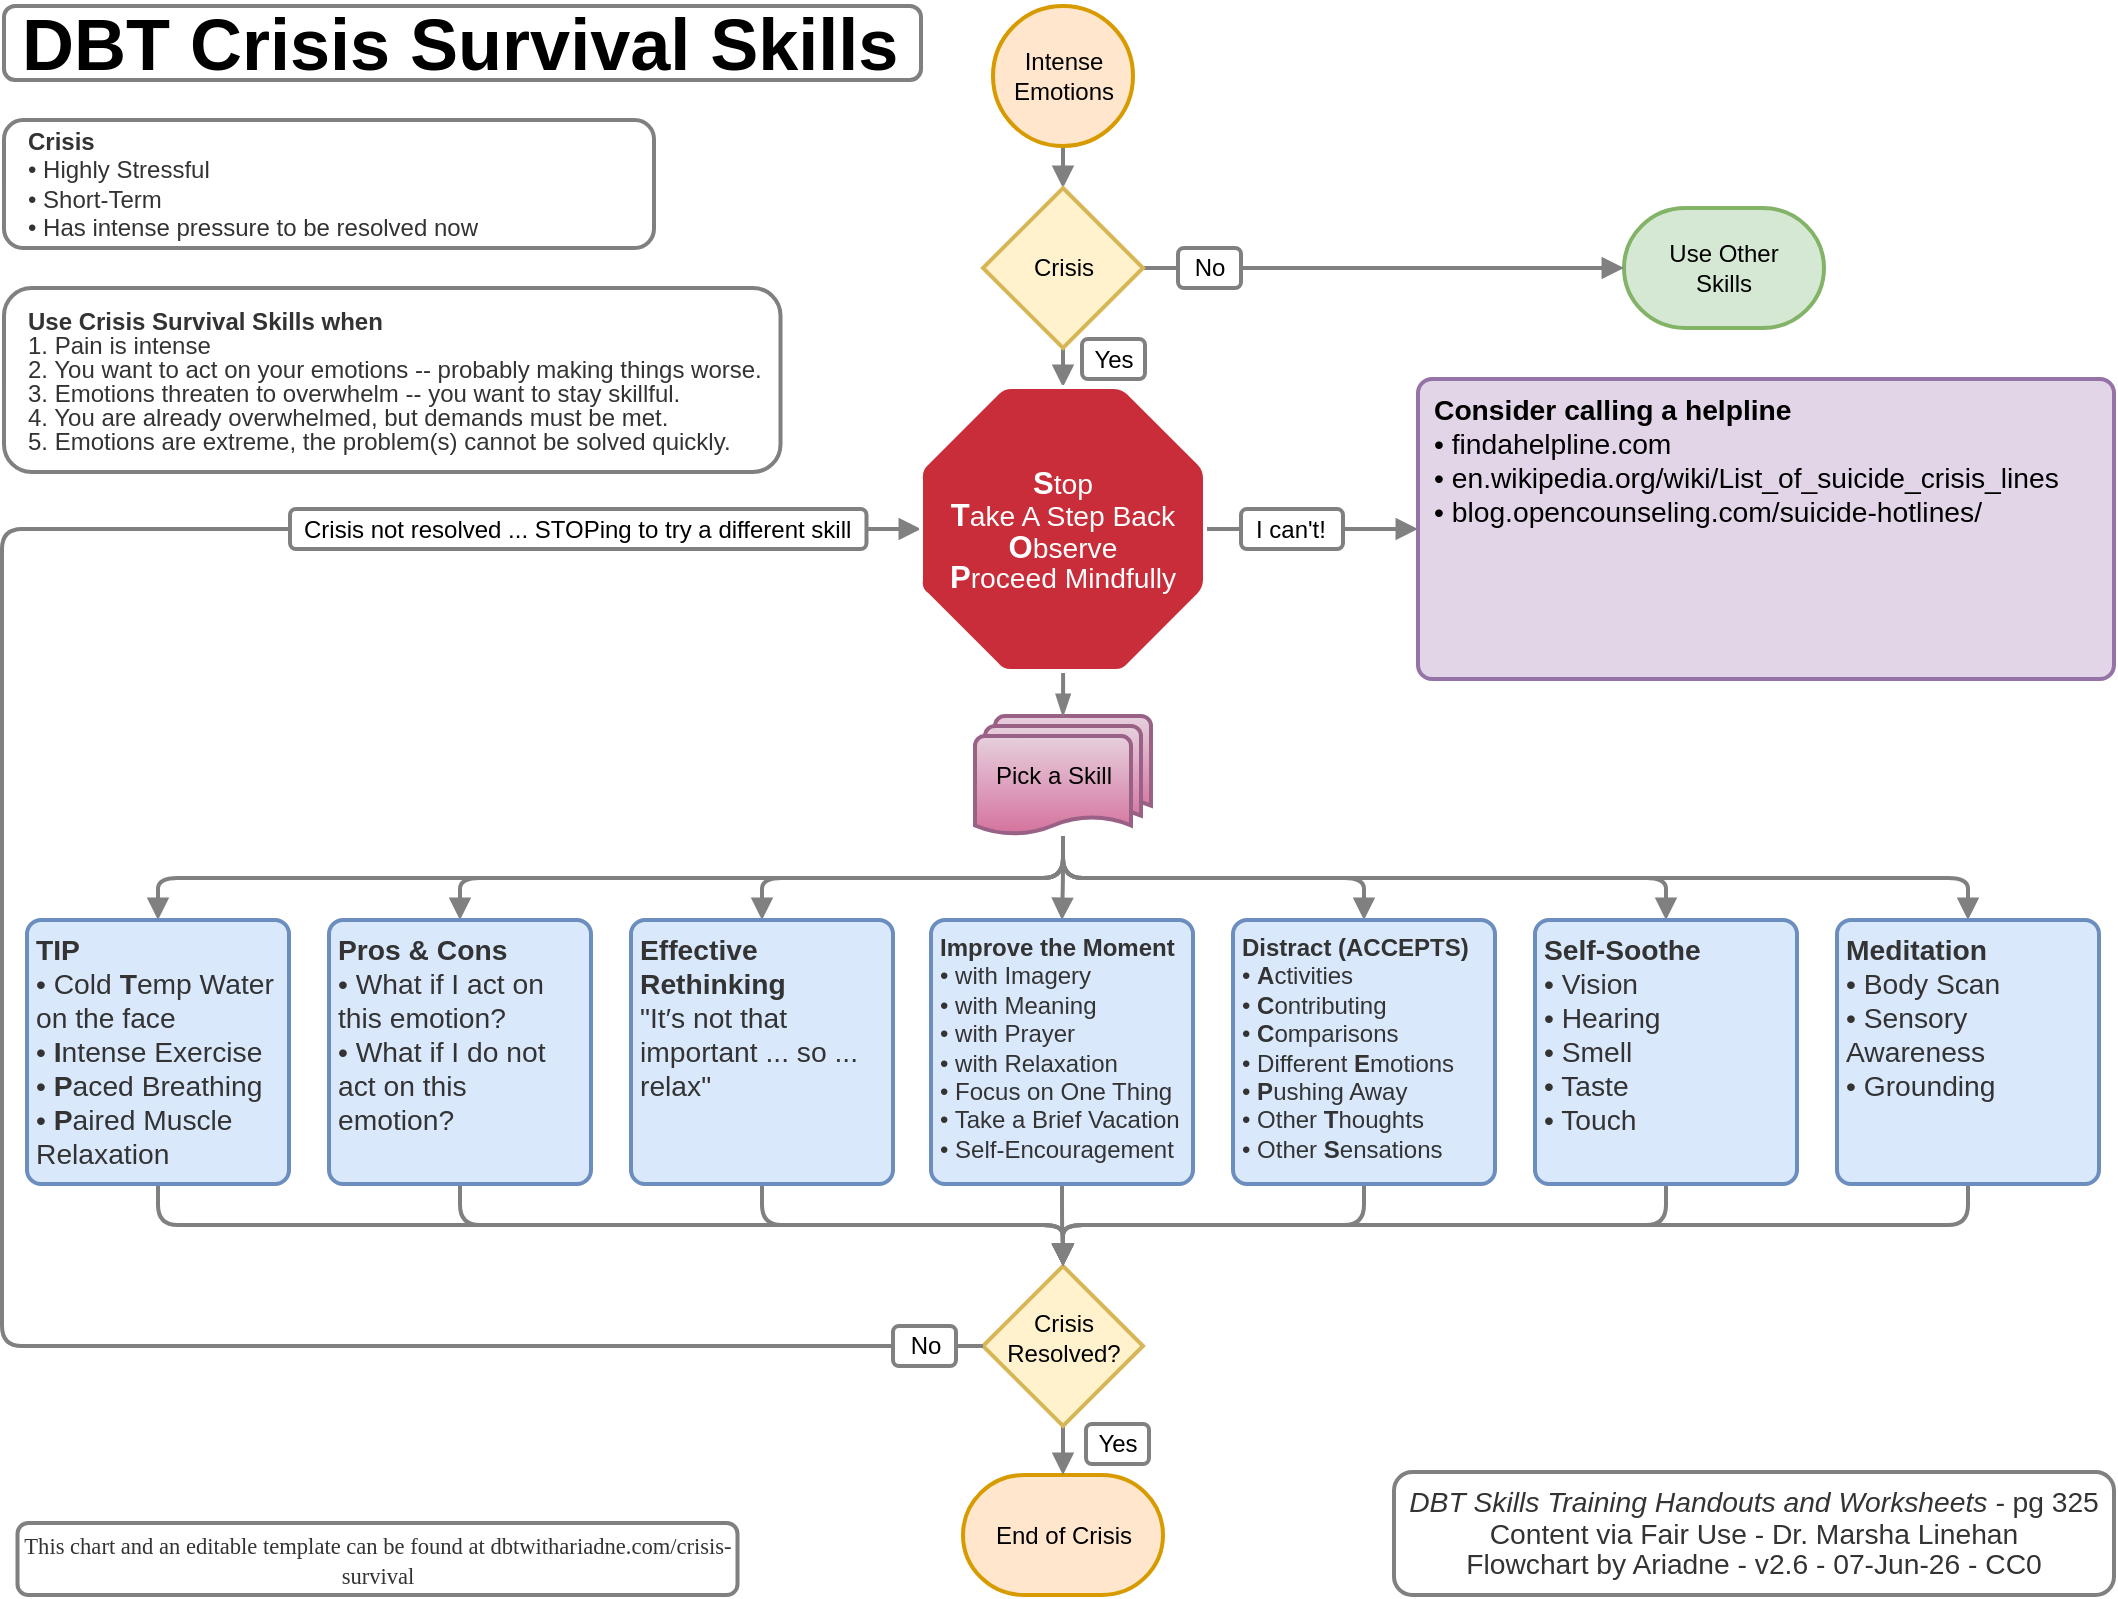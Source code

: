 <mxfile version="26.0.9">
  <diagram name="Page 1" id="Page_1">
    <mxGraphModel dx="953" dy="555" grid="1" gridSize="12" guides="1" tooltips="1" connect="1" arrows="1" fold="1" page="1" pageScale="1" pageWidth="1100" pageHeight="850" math="0" shadow="0">
      <root>
        <mxCell id="0" />
        <mxCell id="1" parent="0" />
        <UserObject label="" tags="Background" id="72">
          <mxCell style="vsdxID=5;edgeStyle=none;startArrow=none;endArrow=block;startSize=5;endSize=5;strokeColor=#5E5E5E;spacingTop=-3;spacingBottom=-3;spacingLeft=-3;spacingRight=-3;verticalAlign=middle;html=1;labelBackgroundColor=none;rounded=1;" parent="1" edge="1">
            <mxGeometry relative="1" as="geometry">
              <mxPoint as="offset" />
              <Array as="points" />
              <mxPoint x="555" y="64" as="sourcePoint" />
              <mxPoint x="555" y="88" as="targetPoint" />
            </mxGeometry>
          </mxCell>
        </UserObject>
        <UserObject label="" tags="Background" id="69">
          <mxCell style="vsdxID=69;fillColor=none;gradientColor=none;fillOpacity=0;strokeColor=none;strokeWidth=0;spacingTop=-3;spacingBottom=-3;spacingLeft=-3;spacingRight=-3;points=[[0,0.5,0],[1,0.5,0],[0.5,1,0],[0.5,0,0]];labelBackgroundColor=none;rounded=0;html=1;whiteSpace=wrap;" parent="1" vertex="1">
            <mxGeometry x="36" y="768" width="346" height="29" as="geometry" />
          </mxCell>
        </UserObject>
        <mxCell id="70" style="vsdxID=70;fillColor=#ffffff;gradientColor=none;fillOpacity=0;shape=stencil(pZFNDsIgEIVPM1syQIxhXesFPAERFCJCQ6l/p5d2XKCJG93NvPe9MHmA7EanBwsCx5LTyV69KQ7kBoTw0dnsS51A9iC7Q8r2mNMUDe2DrqTARbGGMnymBeq83/mHJQ2Z5OsVGZQ8p8v84u3lk3Vvty2BwccG5IgM+R+0Ukx9D+DP7NsVdViaoc58CFRs6382WSX6Bdk/AQ==);strokeColor=none;strokeWidth=0;spacingTop=-3;spacingBottom=-3;spacingLeft=-3;spacingRight=-3;points=[[0,0.5,0],[1,0.5,0],[0.5,1,0],[0.5,0,0]];labelBackgroundColor=none;rounded=1;html=1;whiteSpace=wrap;" parent="69" vertex="1">
          <mxGeometry width="346" height="29" as="geometry" />
        </mxCell>
        <mxCell id="-AC0HH4Vd6_QIRDWCGgm-108" value="&lt;div style=&quot;&quot;&gt;&lt;p style=&quot;margin: 0px; text-indent: 0px; vertical-align: top; direction: ltr;&quot;&gt;&lt;font&gt;&lt;font style=&quot;color: rgb(51, 51, 51); direction: ltr; letter-spacing: 0px; line-height: 100%; opacity: 1;&quot;&gt;&lt;b style=&quot;&quot;&gt;Crisis&lt;br&gt;&lt;/b&gt;&lt;/font&gt;&lt;font style=&quot;color: rgb(51, 51, 51); direction: ltr; letter-spacing: 0px; line-height: 100%; opacity: 1;&quot;&gt;• Highly Stressful&lt;br&gt;• Short-Term&lt;br&gt;• Has intense pressure to be resolved now&lt;/font&gt;&lt;/font&gt;&lt;/p&gt;&lt;/div&gt;" style="rounded=1;whiteSpace=wrap;html=1;strokeWidth=2;strokeColor=#808080;align=left;spacing=7;fontFamily=Helvetica;spacingLeft=5;" parent="1" vertex="1">
          <mxGeometry x="25" y="80" width="325" height="64" as="geometry" />
        </mxCell>
        <mxCell id="-AC0HH4Vd6_QIRDWCGgm-109" value="&lt;div style=&quot;font-size: 1px&quot;&gt;&lt;p style=&quot;margin: 0px; text-indent: 0px; vertical-align: top; direction: ltr;&quot;&gt;&lt;font face=&quot;Helvetica&quot;&gt;&lt;font style=&quot;color: rgb(51, 51, 51); direction: ltr; letter-spacing: 0px; line-height: 100%; opacity: 1; font-size: 12px;&quot;&gt;&lt;b style=&quot;&quot;&gt;Use Crisis Survival Skills when&lt;/b&gt;&lt;/font&gt;&lt;font style=&quot;color: rgb(51, 51, 51); direction: ltr; letter-spacing: 0px; line-height: 100%; opacity: 1; font-size: 12px;&quot;&gt;&lt;br&gt;1. Pain is intense&lt;br&gt;2. You want to act on your emotions -- probably making things worse.&lt;br&gt;3. Emotions threaten to overwhelm -- you want to stay skillful. &lt;br&gt;4. You are already overwhelmed, but demands must be met.&lt;br&gt;5. Emotions are extreme, the problem(s) cannot be solved quickly.&lt;/font&gt;&lt;/font&gt;&lt;/p&gt;&lt;/div&gt;" style="rounded=1;whiteSpace=wrap;html=1;strokeWidth=2;strokeColor=#808080;align=left;spacingTop=0;spacing=7;spacingBottom=0;spacingLeft=5;" parent="1" vertex="1">
          <mxGeometry x="25" y="164" width="388.25" height="92" as="geometry" />
        </mxCell>
        <mxCell id="8sUVVkPSZ1JqGQnIxmPN-148" style="edgeStyle=elbowEdgeStyle;rounded=1;orthogonalLoop=1;jettySize=auto;html=1;entryX=0.5;entryY=0;entryDx=0;entryDy=0;elbow=vertical;strokeColor=#808080;strokeWidth=2;endArrow=block;endFill=1;" parent="1" source="8sUVVkPSZ1JqGQnIxmPN-120" target="8sUVVkPSZ1JqGQnIxmPN-126" edge="1">
          <mxGeometry relative="1" as="geometry" />
        </mxCell>
        <mxCell id="8sUVVkPSZ1JqGQnIxmPN-149" style="edgeStyle=elbowEdgeStyle;rounded=1;orthogonalLoop=1;jettySize=auto;html=1;entryX=0.5;entryY=0;entryDx=0;entryDy=0;elbow=vertical;strokeColor=#808080;strokeWidth=2;endArrow=block;endFill=1;" parent="1" source="8sUVVkPSZ1JqGQnIxmPN-120" target="8sUVVkPSZ1JqGQnIxmPN-127" edge="1">
          <mxGeometry relative="1" as="geometry" />
        </mxCell>
        <mxCell id="8sUVVkPSZ1JqGQnIxmPN-150" style="edgeStyle=elbowEdgeStyle;rounded=1;orthogonalLoop=1;jettySize=auto;html=1;entryX=0.5;entryY=0;entryDx=0;entryDy=0;elbow=vertical;strokeColor=#808080;strokeWidth=2;endArrow=block;endFill=1;" parent="1" source="8sUVVkPSZ1JqGQnIxmPN-120" target="8sUVVkPSZ1JqGQnIxmPN-128" edge="1">
          <mxGeometry relative="1" as="geometry" />
        </mxCell>
        <mxCell id="8sUVVkPSZ1JqGQnIxmPN-151" style="edgeStyle=elbowEdgeStyle;rounded=1;orthogonalLoop=1;jettySize=auto;html=1;entryX=0.5;entryY=0;entryDx=0;entryDy=0;elbow=vertical;strokeColor=#808080;strokeWidth=2;endArrow=block;endFill=1;" parent="1" source="8sUVVkPSZ1JqGQnIxmPN-120" target="8sUVVkPSZ1JqGQnIxmPN-123" edge="1">
          <mxGeometry relative="1" as="geometry" />
        </mxCell>
        <mxCell id="8sUVVkPSZ1JqGQnIxmPN-152" style="edgeStyle=elbowEdgeStyle;rounded=1;orthogonalLoop=1;jettySize=auto;html=1;entryX=0.5;entryY=0;entryDx=0;entryDy=0;elbow=vertical;strokeColor=#808080;strokeWidth=2;endArrow=block;endFill=1;" parent="1" source="8sUVVkPSZ1JqGQnIxmPN-120" target="8sUVVkPSZ1JqGQnIxmPN-125" edge="1">
          <mxGeometry relative="1" as="geometry" />
        </mxCell>
        <mxCell id="8sUVVkPSZ1JqGQnIxmPN-153" style="edgeStyle=elbowEdgeStyle;rounded=1;orthogonalLoop=1;jettySize=auto;html=1;entryX=0.5;entryY=0;entryDx=0;entryDy=0;elbow=vertical;strokeColor=#808080;strokeWidth=2;endArrow=block;endFill=1;" parent="1" source="8sUVVkPSZ1JqGQnIxmPN-120" target="8sUVVkPSZ1JqGQnIxmPN-124" edge="1">
          <mxGeometry relative="1" as="geometry" />
        </mxCell>
        <mxCell id="8sUVVkPSZ1JqGQnIxmPN-154" style="edgeStyle=elbowEdgeStyle;rounded=1;orthogonalLoop=1;jettySize=auto;html=1;entryX=0.5;entryY=0;entryDx=0;entryDy=0;elbow=vertical;strokeColor=#808080;strokeWidth=2;endArrow=block;endFill=1;" parent="1" source="8sUVVkPSZ1JqGQnIxmPN-120" target="8sUVVkPSZ1JqGQnIxmPN-121" edge="1">
          <mxGeometry relative="1" as="geometry" />
        </mxCell>
        <mxCell id="8sUVVkPSZ1JqGQnIxmPN-120" value="Pick a Skill&amp;nbsp; &amp;nbsp;" style="strokeWidth=2;html=1;shape=mxgraph.flowchart.multi-document;whiteSpace=wrap;align=center;fillColor=#e6d0de;strokeColor=#996185;gradientColor=#d5739d;" parent="1" vertex="1">
          <mxGeometry x="510.5" y="378" width="88" height="60" as="geometry" />
        </mxCell>
        <mxCell id="8sUVVkPSZ1JqGQnIxmPN-129" value="End of Crisis" style="strokeWidth=2;html=1;shape=mxgraph.flowchart.terminator;whiteSpace=wrap;fillColor=#ffe6cc;strokeColor=#d79b00;" parent="1" vertex="1">
          <mxGeometry x="504.5" y="757.5" width="100" height="60" as="geometry" />
        </mxCell>
        <mxCell id="8sUVVkPSZ1JqGQnIxmPN-132" style="edgeStyle=orthogonalEdgeStyle;rounded=0;orthogonalLoop=1;jettySize=auto;html=1;exitX=0.5;exitY=1;exitDx=0;exitDy=0;exitPerimeter=0;entryX=0.5;entryY=0;entryDx=0;entryDy=0;entryPerimeter=0;endArrow=block;endFill=1;strokeColor=#808080;strokeWidth=2;" parent="1" source="8sUVVkPSZ1JqGQnIxmPN-131" target="8sUVVkPSZ1JqGQnIxmPN-129" edge="1">
          <mxGeometry relative="1" as="geometry" />
        </mxCell>
        <mxCell id="8sUVVkPSZ1JqGQnIxmPN-136" style="edgeStyle=elbowEdgeStyle;rounded=1;orthogonalLoop=1;jettySize=auto;html=1;entryX=0;entryY=0.5;entryDx=0;entryDy=0;entryPerimeter=0;fontColor=#808080;strokeWidth=2;strokeColor=#808080;endArrow=block;endFill=1;exitX=0;exitY=0.5;exitDx=0;exitDy=0;exitPerimeter=0;curved=0;" parent="1" source="Ncqw7H26rSRKd1QceQgZ-75" target="43" edge="1">
          <mxGeometry relative="1" as="geometry">
            <Array as="points" />
          </mxGeometry>
        </mxCell>
        <mxCell id="8sUVVkPSZ1JqGQnIxmPN-142" style="edgeStyle=elbowEdgeStyle;rounded=1;orthogonalLoop=1;jettySize=auto;html=1;entryX=0.5;entryY=0;entryDx=0;entryDy=0;entryPerimeter=0;endArrow=block;endFill=1;elbow=vertical;exitX=0.5;exitY=1;exitDx=0;exitDy=0;strokeWidth=2;strokeColor=#808080;curved=0;" parent="1" source="8sUVVkPSZ1JqGQnIxmPN-126" target="8sUVVkPSZ1JqGQnIxmPN-131" edge="1">
          <mxGeometry relative="1" as="geometry">
            <Array as="points">
              <mxPoint x="610" y="630" />
            </Array>
          </mxGeometry>
        </mxCell>
        <mxCell id="8sUVVkPSZ1JqGQnIxmPN-131" value="Crisis&lt;div&gt;Resolved?&lt;/div&gt;" style="strokeWidth=2;html=1;shape=mxgraph.flowchart.decision;whiteSpace=wrap;fillColor=#fff2cc;strokeColor=#d6b656;aspect=fixed;spacingTop=-8;" parent="1" vertex="1">
          <mxGeometry x="514.5" y="653" width="80" height="80" as="geometry" />
        </mxCell>
        <mxCell id="8sUVVkPSZ1JqGQnIxmPN-156" style="edgeStyle=orthogonalEdgeStyle;rounded=1;orthogonalLoop=1;jettySize=auto;html=1;entryX=0.5;entryY=0;entryDx=0;entryDy=0;entryPerimeter=0;strokeWidth=2;curved=0;endArrow=block;endFill=1;strokeColor=#808080;" parent="1" source="8sUVVkPSZ1JqGQnIxmPN-117" target="43" edge="1">
          <mxGeometry relative="1" as="geometry" />
        </mxCell>
        <mxCell id="8sUVVkPSZ1JqGQnIxmPN-157" value="Use Other&lt;br&gt;Skills" style="strokeWidth=2;html=1;shape=mxgraph.flowchart.terminator;whiteSpace=wrap;fillColor=#d5e8d4;strokeColor=#82b366;aspect=fixed;" parent="1" vertex="1">
          <mxGeometry x="835" y="124" width="100" height="60" as="geometry" />
        </mxCell>
        <mxCell id="8sUVVkPSZ1JqGQnIxmPN-158" style="edgeStyle=orthogonalEdgeStyle;rounded=0;orthogonalLoop=1;jettySize=auto;html=1;entryX=0;entryY=0.5;entryDx=0;entryDy=0;entryPerimeter=0;strokeColor=#808080;endArrow=block;endFill=1;strokeWidth=2;" parent="1" source="8sUVVkPSZ1JqGQnIxmPN-117" target="8sUVVkPSZ1JqGQnIxmPN-157" edge="1">
          <mxGeometry relative="1" as="geometry" />
        </mxCell>
        <mxCell id="8sUVVkPSZ1JqGQnIxmPN-161" value="&lt;div&gt;&lt;div style=&quot;&quot;&gt;&lt;span style=&quot;font-size: 14.11px;&quot;&gt;&lt;b&gt;Consider calling a helpline&lt;/b&gt;&lt;/span&gt;&lt;/div&gt;&lt;/div&gt;&lt;div style=&quot;&quot;&gt;&lt;span style=&quot;background-color: transparent; font-size: 14.11px;&quot;&gt;•&amp;nbsp;&lt;/span&gt;&lt;span style=&quot;background-color: transparent; font-size: 14.11px;&quot;&gt;findahelpline.com&lt;/span&gt;&lt;/div&gt;&lt;div style=&quot;&quot;&gt;&lt;span style=&quot;background-color: transparent; font-size: 14.11px;&quot;&gt;•&amp;nbsp;&lt;/span&gt;&lt;span style=&quot;background-color: transparent;&quot;&gt;&lt;span style=&quot;font-size: 14.11px;&quot;&gt;en.wikipedia.org/wiki/List_of_suicide_crisis_lines&lt;/span&gt;&lt;/span&gt;&lt;/div&gt;&lt;div style=&quot;&quot;&gt;&lt;span style=&quot;background-color: transparent; font-size: 14.11px;&quot;&gt;•&amp;nbsp;&lt;/span&gt;&lt;span style=&quot;background-color: transparent;&quot;&gt;&lt;span style=&quot;font-size: 14.11px;&quot;&gt;blog.opencounseling.com/suicide-hotlines/&lt;/span&gt;&lt;/span&gt;&lt;/div&gt;" style="rounded=1;whiteSpace=wrap;html=1;absoluteArcSize=1;arcSize=14;strokeWidth=2;align=left;fillColor=#e1d5e7;strokeColor=#9673a6;verticalAlign=top;spacingLeft=6;" parent="1" vertex="1">
          <mxGeometry x="732" y="209.5" width="348" height="150" as="geometry" />
        </mxCell>
        <mxCell id="8sUVVkPSZ1JqGQnIxmPN-162" style="edgeStyle=orthogonalEdgeStyle;rounded=1;orthogonalLoop=1;jettySize=auto;html=1;entryX=0.5;entryY=0;entryDx=0;entryDy=0;entryPerimeter=0;strokeColor=#808080;endArrow=blockThin;endFill=1;curved=0;strokeWidth=2;" parent="1" source="45" target="8sUVVkPSZ1JqGQnIxmPN-120" edge="1">
          <mxGeometry relative="1" as="geometry" />
        </mxCell>
        <mxCell id="8sUVVkPSZ1JqGQnIxmPN-163" style="edgeStyle=orthogonalEdgeStyle;rounded=1;orthogonalLoop=1;jettySize=auto;html=1;entryX=0;entryY=0.5;entryDx=0;entryDy=0;strokeColor=#808080;curved=0;endArrow=block;endFill=1;strokeWidth=2;" parent="1" source="Ncqw7H26rSRKd1QceQgZ-78" target="8sUVVkPSZ1JqGQnIxmPN-161" edge="1">
          <mxGeometry relative="1" as="geometry" />
        </mxCell>
        <mxCell id="8sUVVkPSZ1JqGQnIxmPN-165" style="edgeStyle=orthogonalEdgeStyle;rounded=1;orthogonalLoop=1;jettySize=auto;html=1;entryX=0.5;entryY=0;entryDx=0;entryDy=0;entryPerimeter=0;strokeColor=#808080;curved=0;endArrow=block;endFill=1;strokeWidth=2;" parent="1" source="8sUVVkPSZ1JqGQnIxmPN-116" target="8sUVVkPSZ1JqGQnIxmPN-117" edge="1">
          <mxGeometry relative="1" as="geometry" />
        </mxCell>
        <mxCell id="8sUVVkPSZ1JqGQnIxmPN-116" value="Intense &lt;br&gt;Emotions" style="strokeWidth=2;html=1;shape=mxgraph.flowchart.start_2;whiteSpace=wrap;fillColor=#ffe6cc;strokeColor=#d79b00;aspect=fixed;" parent="1" vertex="1">
          <mxGeometry x="519.5" y="23" width="70" height="70" as="geometry" />
        </mxCell>
        <mxCell id="8sUVVkPSZ1JqGQnIxmPN-117" value="Crisis" style="strokeWidth=2;html=1;shape=mxgraph.flowchart.decision;whiteSpace=wrap;fillColor=#fff2cc;strokeColor=#d6b656;aspect=fixed;" parent="1" vertex="1">
          <mxGeometry x="514.5" y="114" width="80" height="80" as="geometry" />
        </mxCell>
        <mxCell id="8sUVVkPSZ1JqGQnIxmPN-177" value="DBT Crisis Survival Skills" style="text;align=left;html=1;verticalAlign=middle;whiteSpace=wrap;rounded=1;fontStyle=1;fontSize=36;labelBorderColor=none;textShadow=0;labelBackgroundColor=none;fillColor=default;strokeColor=#808080;strokeWidth=2;spacingLeft=7;" parent="1" vertex="1">
          <mxGeometry x="25" y="23" width="458.5" height="37" as="geometry" />
        </mxCell>
        <mxCell id="ejDCWWCetSTVwmPSnASv-72" style="edgeStyle=elbowEdgeStyle;rounded=1;orthogonalLoop=1;jettySize=auto;html=1;entryX=0.5;entryY=0;entryDx=0;entryDy=0;entryPerimeter=0;elbow=vertical;strokeColor=#808080;strokeWidth=2;endArrow=block;endFill=1;curved=0;" parent="1" source="8sUVVkPSZ1JqGQnIxmPN-125" target="8sUVVkPSZ1JqGQnIxmPN-131" edge="1">
          <mxGeometry relative="1" as="geometry" />
        </mxCell>
        <mxCell id="ejDCWWCetSTVwmPSnASv-73" style="edgeStyle=elbowEdgeStyle;rounded=1;orthogonalLoop=1;jettySize=auto;html=1;entryX=0.5;entryY=0;entryDx=0;entryDy=0;entryPerimeter=0;elbow=vertical;strokeColor=#808080;strokeWidth=2;endArrow=block;endFill=1;curved=0;" parent="1" source="8sUVVkPSZ1JqGQnIxmPN-124" target="8sUVVkPSZ1JqGQnIxmPN-131" edge="1">
          <mxGeometry relative="1" as="geometry" />
        </mxCell>
        <mxCell id="ejDCWWCetSTVwmPSnASv-74" style="edgeStyle=elbowEdgeStyle;rounded=1;orthogonalLoop=1;jettySize=auto;html=1;entryX=0.5;entryY=0;entryDx=0;entryDy=0;entryPerimeter=0;elbow=vertical;strokeColor=#808080;strokeWidth=2;endArrow=block;endFill=1;curved=0;" parent="1" source="8sUVVkPSZ1JqGQnIxmPN-121" target="8sUVVkPSZ1JqGQnIxmPN-131" edge="1">
          <mxGeometry relative="1" as="geometry" />
        </mxCell>
        <mxCell id="ejDCWWCetSTVwmPSnASv-75" style="edgeStyle=elbowEdgeStyle;rounded=1;orthogonalLoop=1;jettySize=auto;html=1;entryX=0.5;entryY=0;entryDx=0;entryDy=0;entryPerimeter=0;elbow=vertical;strokeWidth=2;strokeColor=#808080;endArrow=block;endFill=1;curved=0;" parent="1" source="8sUVVkPSZ1JqGQnIxmPN-127" target="8sUVVkPSZ1JqGQnIxmPN-131" edge="1">
          <mxGeometry relative="1" as="geometry" />
        </mxCell>
        <mxCell id="ejDCWWCetSTVwmPSnASv-76" style="edgeStyle=elbowEdgeStyle;rounded=1;orthogonalLoop=1;jettySize=auto;html=1;entryX=0.5;entryY=0;entryDx=0;entryDy=0;entryPerimeter=0;elbow=vertical;strokeWidth=2;strokeColor=#808080;endArrow=block;endFill=1;curved=0;" parent="1" source="8sUVVkPSZ1JqGQnIxmPN-128" target="8sUVVkPSZ1JqGQnIxmPN-131" edge="1">
          <mxGeometry relative="1" as="geometry" />
        </mxCell>
        <mxCell id="ejDCWWCetSTVwmPSnASv-77" style="edgeStyle=elbowEdgeStyle;rounded=1;orthogonalLoop=1;jettySize=auto;html=1;entryX=0.5;entryY=0;entryDx=0;entryDy=0;entryPerimeter=0;elbow=vertical;endArrow=block;endFill=1;strokeColor=#808080;strokeWidth=2;curved=0;" parent="1" source="8sUVVkPSZ1JqGQnIxmPN-123" target="8sUVVkPSZ1JqGQnIxmPN-131" edge="1">
          <mxGeometry relative="1" as="geometry" />
        </mxCell>
        <mxCell id="8sUVVkPSZ1JqGQnIxmPN-121" value="&lt;div&gt;&lt;font style=&quot;direction: ltr; opacity: 1; color: rgb(51, 51, 51);&quot;&gt;&lt;font style=&quot;color: rgb(51, 51, 51); letter-spacing: 0px; text-align: center; font-size: 14.11px; font-family: Arial; direction: ltr; opacity: 1;&quot;&gt;&lt;b&gt;TIP&lt;/b&gt;&lt;/font&gt;&lt;font style=&quot;color: rgb(51, 51, 51); letter-spacing: 0px; text-align: center; font-size: 14.11px; font-family: Arial; direction: ltr; opacity: 1;&quot;&gt;&lt;br&gt;• Cold&amp;nbsp;&lt;/font&gt;&lt;font style=&quot;color: rgb(51, 51, 51); letter-spacing: 0px; text-align: center; font-size: 14.11px; font-family: Arial; direction: ltr; opacity: 1;&quot;&gt;&lt;b&gt;T&lt;/b&gt;&lt;/font&gt;&lt;font style=&quot;color: rgb(51, 51, 51); letter-spacing: 0px; text-align: center; font-size: 14.11px; font-family: Arial; direction: ltr; opacity: 1;&quot;&gt;emp Water on the face&lt;br&gt;&lt;/font&gt;&lt;font style=&quot;text-align: center; direction: ltr; opacity: 1; color: rgb(51, 51, 51);&quot;&gt;&lt;font face=&quot;Arial&quot; color=&quot;#333333&quot;&gt;&lt;span style=&quot;font-size: 14.11px;&quot;&gt;•&amp;nbsp;&lt;/span&gt;&lt;/font&gt;&lt;b style=&quot;color: light-dark(rgb(51, 51, 51), rgb(51, 51, 51)); font-family: Arial; font-size: 14.11px; letter-spacing: 0px;&quot;&gt;I&lt;/b&gt;&lt;/font&gt;&lt;font style=&quot;color: rgb(51, 51, 51); letter-spacing: 0px; text-align: center; font-size: 14.11px; font-family: Arial; direction: ltr; opacity: 1;&quot;&gt;ntense Exercise&lt;br&gt;&lt;/font&gt;&lt;font style=&quot;text-align: center; direction: ltr; opacity: 1; color: rgb(51, 51, 51);&quot;&gt;&lt;font face=&quot;Arial&quot; color=&quot;#333333&quot;&gt;&lt;span style=&quot;font-size: 14.11px;&quot;&gt;•&amp;nbsp;&lt;/span&gt;&lt;/font&gt;&lt;b style=&quot;color: light-dark(rgb(51, 51, 51), rgb(51, 51, 51)); font-family: Arial; font-size: 14.11px; letter-spacing: 0px;&quot;&gt;P&lt;/b&gt;&lt;/font&gt;&lt;font style=&quot;color: rgb(51, 51, 51); letter-spacing: 0px; text-align: center; font-size: 14.11px; font-family: Arial; direction: ltr; opacity: 1;&quot;&gt;aced Breathing&lt;br&gt;&lt;/font&gt;&lt;font style=&quot;text-align: center; direction: ltr; opacity: 1; color: rgb(51, 51, 51);&quot;&gt;&lt;font face=&quot;Arial&quot; color=&quot;#333333&quot;&gt;&lt;span style=&quot;font-size: 14.11px;&quot;&gt;•&amp;nbsp;&lt;/span&gt;&lt;/font&gt;&lt;b style=&quot;color: light-dark(rgb(51, 51, 51), rgb(51, 51, 51)); font-family: Arial; font-size: 14.11px; letter-spacing: 0px;&quot;&gt;P&lt;/b&gt;&lt;/font&gt;&lt;font style=&quot;color: rgb(51, 51, 51); letter-spacing: 0px; text-align: center; font-size: 14.11px; font-family: Arial; direction: ltr; opacity: 1;&quot;&gt;aired Muscle Relaxation&lt;/font&gt;&lt;/font&gt;&lt;/div&gt;" style="rounded=1;whiteSpace=wrap;html=1;absoluteArcSize=1;arcSize=14;strokeWidth=2;align=left;fillColor=#dae8fc;strokeColor=#6c8ebf;verticalAlign=top;spacingLeft=2;fontFamily=Helvetica;fontSize=12;" parent="1" vertex="1">
          <mxGeometry x="36.5" y="480" width="131" height="132" as="geometry" />
        </mxCell>
        <mxCell id="8sUVVkPSZ1JqGQnIxmPN-123" value="&lt;font style=&quot;letter-spacing: 0px; text-align: center; font-size: 14.11px; font-family: Arial; color: rgb(51, 51, 51); direction: ltr; opacity: 1;&quot;&gt;&lt;b&gt;Meditation&lt;br&gt;&lt;/b&gt;&lt;/font&gt;&lt;font style=&quot;letter-spacing: 0px; text-align: center; font-size: 14.11px; font-family: Arial; color: rgb(51, 51, 51); direction: ltr; opacity: 1;&quot;&gt;• Body Scan&lt;br&gt;• Sensory Awareness&lt;/font&gt;&lt;div&gt;&lt;font style=&quot;text-align: center; direction: ltr; opacity: 1; color: rgb(51, 51, 51);&quot;&gt;&lt;font face=&quot;Arial&quot; color=&quot;#333333&quot;&gt;&lt;span style=&quot;font-size: 14.11px;&quot;&gt;• Grounding&lt;/span&gt;&lt;/font&gt;&lt;/font&gt;&lt;/div&gt;" style="rounded=1;whiteSpace=wrap;html=1;absoluteArcSize=1;arcSize=14;strokeWidth=2;align=left;fillColor=#dae8fc;strokeColor=#6c8ebf;verticalAlign=top;spacingLeft=2;fontFamily=Helvetica;fontSize=12;" parent="1" vertex="1">
          <mxGeometry x="941.5" y="480" width="131" height="132" as="geometry" />
        </mxCell>
        <mxCell id="8sUVVkPSZ1JqGQnIxmPN-124" value="&lt;font style=&quot;letter-spacing: 0px; text-align: center; font-size: 14.11px; font-family: Arial; color: rgb(51, 51, 51); direction: ltr; opacity: 1;&quot;&gt;&lt;b&gt;Pros &amp;amp; Cons&lt;br&gt;&lt;/b&gt;&lt;/font&gt;&lt;font style=&quot;letter-spacing: 0px; text-align: center; font-size: 14.11px; font-family: Arial; color: rgb(51, 51, 51); direction: ltr; opacity: 1;&quot;&gt;• What if I act on this emotion?&lt;br&gt;• What if I do not act on this emotion?&lt;/font&gt;" style="rounded=1;whiteSpace=wrap;html=1;absoluteArcSize=1;arcSize=14;strokeWidth=2;align=left;fillColor=#dae8fc;strokeColor=#6c8ebf;verticalAlign=top;spacingLeft=2;fontFamily=Helvetica;fontSize=12;spacingRight=2;" parent="1" vertex="1">
          <mxGeometry x="187.5" y="480" width="131" height="132" as="geometry" />
        </mxCell>
        <mxCell id="8sUVVkPSZ1JqGQnIxmPN-125" value="&lt;div&gt;&lt;font style=&quot;letter-spacing: 0px; color: rgb(51, 51, 51); direction: ltr; opacity: 1;&quot;&gt;&lt;font style=&quot;letter-spacing: 0px; text-align: center; font-size: 14.11px; font-family: Arial; color: rgb(51, 51, 51); direction: ltr; opacity: 1;&quot;&gt;&lt;b&gt;Effective Rethinking&lt;br&gt;&lt;/b&gt;&lt;/font&gt;&lt;font style=&quot;letter-spacing: 0px; text-align: center; font-size: 14.11px; font-family: Arial; color: rgb(51, 51, 51); direction: ltr; opacity: 1;&quot;&gt;&quot;It′s not that important ... so ... relax&quot;&lt;/font&gt;&lt;b&gt;&lt;/b&gt;&lt;/font&gt;&lt;/div&gt;" style="rounded=1;whiteSpace=wrap;html=1;absoluteArcSize=1;arcSize=14;strokeWidth=2;align=left;fillColor=#dae8fc;strokeColor=#6c8ebf;verticalAlign=top;spacingLeft=2;fontFamily=Helvetica;fontSize=12;" parent="1" vertex="1">
          <mxGeometry x="338.5" y="480" width="131" height="132" as="geometry" />
        </mxCell>
        <mxCell id="8sUVVkPSZ1JqGQnIxmPN-127" value="&lt;font style=&quot;direction: ltr; line-height: 14.11px; opacity: 1; color: rgb(51, 51, 51);&quot;&gt;&lt;font style=&quot;line-height: 120%;&quot;&gt;&lt;font style=&quot;color: rgb(51, 51, 51); letter-spacing: 0px; text-align: center; font-family: Arial; direction: ltr; opacity: 1;&quot;&gt;&lt;b&gt;Distract (ACCEPTS)&lt;/b&gt;&lt;/font&gt;&lt;font style=&quot;color: rgb(51, 51, 51); letter-spacing: 0px; text-align: center; font-family: Arial; direction: ltr; line-height: 14.11px; opacity: 1;&quot;&gt;&lt;br&gt;&lt;/font&gt;&lt;font style=&quot;text-align: center; direction: ltr; opacity: 1; color: rgb(51, 51, 51);&quot;&gt;&lt;font face=&quot;Arial&quot; color=&quot;#333333&quot;&gt;•&amp;nbsp;&lt;/font&gt;&lt;b style=&quot;color: light-dark(rgb(51, 51, 51), rgb(51, 51, 51)); font-family: Arial; letter-spacing: 0px;&quot;&gt;A&lt;/b&gt;&lt;/font&gt;&lt;font style=&quot;color: rgb(51, 51, 51); letter-spacing: 0px; text-align: center; font-family: Arial; direction: ltr; opacity: 1;&quot;&gt;ctivities&lt;br&gt;&lt;/font&gt;&lt;font style=&quot;text-align: center; direction: ltr; opacity: 1; color: rgb(51, 51, 51);&quot;&gt;&lt;font face=&quot;Arial&quot; color=&quot;#333333&quot;&gt;•&amp;nbsp;&lt;/font&gt;&lt;b style=&quot;color: light-dark(rgb(51, 51, 51), rgb(51, 51, 51)); font-family: Arial; letter-spacing: 0px;&quot;&gt;C&lt;/b&gt;&lt;/font&gt;&lt;font style=&quot;color: rgb(51, 51, 51); letter-spacing: 0px; text-align: center; font-family: Arial; direction: ltr; opacity: 1;&quot;&gt;ontributing&lt;br&gt;&lt;/font&gt;&lt;font style=&quot;text-align: center; direction: ltr; opacity: 1; color: rgb(51, 51, 51);&quot;&gt;&lt;font face=&quot;Arial&quot; color=&quot;#333333&quot;&gt;•&amp;nbsp;&lt;/font&gt;&lt;b style=&quot;color: light-dark(rgb(51, 51, 51), rgb(51, 51, 51)); font-family: Arial; letter-spacing: 0px;&quot;&gt;C&lt;/b&gt;&lt;/font&gt;&lt;font style=&quot;color: rgb(51, 51, 51); letter-spacing: 0px; text-align: center; font-family: Arial; direction: ltr; opacity: 1;&quot;&gt;omparisons&lt;br&gt;• Different&amp;nbsp;&lt;/font&gt;&lt;font style=&quot;color: rgb(51, 51, 51); letter-spacing: 0px; text-align: center; font-family: Arial; direction: ltr; opacity: 1;&quot;&gt;&lt;b&gt;E&lt;/b&gt;&lt;/font&gt;&lt;font style=&quot;color: rgb(51, 51, 51); letter-spacing: 0px; text-align: center; font-family: Arial; direction: ltr; opacity: 1;&quot;&gt;motions&lt;br&gt;&lt;/font&gt;&lt;font style=&quot;text-align: center; direction: ltr; opacity: 1; color: rgb(51, 51, 51);&quot;&gt;&lt;font face=&quot;Arial&quot; color=&quot;#333333&quot;&gt;•&amp;nbsp;&lt;/font&gt;&lt;b style=&quot;color: light-dark(rgb(51, 51, 51), rgb(51, 51, 51)); font-family: Arial; letter-spacing: 0px;&quot;&gt;P&lt;/b&gt;&lt;/font&gt;&lt;font style=&quot;color: rgb(51, 51, 51); letter-spacing: 0px; text-align: center; font-family: Arial; direction: ltr; opacity: 1;&quot;&gt;ushing Away&lt;br&gt;• Other&amp;nbsp;&lt;/font&gt;&lt;font style=&quot;color: rgb(51, 51, 51); letter-spacing: 0px; text-align: center; font-family: Arial; direction: ltr; opacity: 1;&quot;&gt;&lt;b&gt;T&lt;/b&gt;&lt;/font&gt;&lt;font style=&quot;color: rgb(51, 51, 51); letter-spacing: 0px; text-align: center; font-family: Arial; direction: ltr; opacity: 1;&quot;&gt;houghts&lt;br&gt;• Other&amp;nbsp;&lt;/font&gt;&lt;font style=&quot;color: rgb(51, 51, 51); letter-spacing: 0px; text-align: center; font-family: Arial; direction: ltr; opacity: 1;&quot;&gt;&lt;b&gt;S&lt;/b&gt;&lt;/font&gt;&lt;font style=&quot;color: rgb(51, 51, 51); letter-spacing: 0px; text-align: center; font-family: Arial; direction: ltr; opacity: 1;&quot;&gt;ensations&lt;/font&gt;&lt;/font&gt;&lt;font color=&quot;rgba(0, 0, 0, 0)&quot;&gt;&lt;span style=&quot;letter-spacing: 0px;&quot;&gt;&lt;b&gt;&lt;/b&gt;&lt;/span&gt;&lt;/font&gt;&lt;/font&gt;" style="rounded=1;whiteSpace=wrap;html=1;absoluteArcSize=1;arcSize=14;strokeWidth=2;align=left;fillColor=#dae8fc;strokeColor=#6c8ebf;verticalAlign=top;spacingLeft=2;spacingRight=0;fontFamily=Helvetica;fontSize=12;" parent="1" vertex="1">
          <mxGeometry x="639.5" y="480" width="131" height="132" as="geometry" />
        </mxCell>
        <mxCell id="8sUVVkPSZ1JqGQnIxmPN-128" value="&lt;font style=&quot;letter-spacing: 0px; color: rgb(51, 51, 51); direction: ltr; opacity: 1;&quot;&gt;&lt;font style=&quot;letter-spacing: 0px; text-align: center; font-size: 14.11px; font-family: Arial; color: rgb(51, 51, 51); direction: ltr; opacity: 1;&quot;&gt;&lt;b&gt;Self-Soothe&lt;/b&gt;&lt;/font&gt;&lt;font style=&quot;letter-spacing: 0px; text-align: center; font-size: 14.11px; font-family: Arial; color: rgb(51, 51, 51); direction: ltr; opacity: 1;&quot;&gt;&lt;br&gt;• Vision&lt;br&gt;• Hearing&lt;br&gt;• Smell&lt;br&gt;• Taste&lt;br&gt;• Touch&lt;/font&gt;&lt;b&gt;&lt;/b&gt;&lt;/font&gt;" style="rounded=1;whiteSpace=wrap;html=1;absoluteArcSize=1;arcSize=14;strokeWidth=2;align=left;fillColor=#dae8fc;strokeColor=#6c8ebf;verticalAlign=top;spacingLeft=2;fontFamily=Helvetica;fontSize=12;" parent="1" vertex="1">
          <mxGeometry x="790.5" y="480" width="131" height="132" as="geometry" />
        </mxCell>
        <mxCell id="8sUVVkPSZ1JqGQnIxmPN-126" value="&lt;font&gt;&lt;font style=&quot;letter-spacing: 0px; text-align: center; font-family: Arial; color: rgb(51, 51, 51); direction: ltr; opacity: 1;&quot;&gt;&lt;b&gt;Improve the Moment&lt;/b&gt;&lt;/font&gt;&lt;font style=&quot;letter-spacing: 0px; text-align: center; font-family: Arial; color: rgb(51, 51, 51); direction: ltr; opacity: 1;&quot;&gt;&lt;br&gt;• with Imagery&lt;br&gt;• with Meaning&lt;br&gt;• with Prayer&lt;br&gt;• with Relaxation&lt;br&gt;• Focus on One Thing&lt;br&gt;• Take a Brief Vacation&lt;br&gt;• Self-Encouragement&lt;/font&gt;&lt;/font&gt;" style="rounded=1;whiteSpace=wrap;html=1;absoluteArcSize=1;arcSize=14;strokeWidth=2;align=left;fillColor=#dae8fc;strokeColor=#6c8ebf;spacingLeft=2;fontFamily=Helvetica;fontSize=12;spacing=2;verticalAlign=top;" parent="1" vertex="1">
          <mxGeometry x="488.5" y="480" width="131" height="132" as="geometry" />
        </mxCell>
        <object label="&lt;font style=&quot;letter-spacing: 0px; font-size: 14.11px; color: rgb(51, 51, 51); direction: ltr; line-height: 14.11px; opacity: 1;&quot;&gt;&lt;i&gt;DBT Skills Training Handouts and Worksheets -&amp;nbsp;&lt;/i&gt;&lt;/font&gt;&lt;font style=&quot;letter-spacing: 0px; font-size: 14.11px; color: rgb(51, 51, 51); direction: ltr; line-height: 14.11px; opacity: 1;&quot;&gt;pg 325&lt;br&gt;Content via Fair Use - Dr. Marsha Linehan&lt;br&gt;Flowchart by Ariadne - v2.6 - %date{dd-mmm-yy}% - CC0&lt;/font&gt;" placeholders="1" id="Dbvg3vfzfJij5H3942FB-73">
          <mxCell style="rounded=1;whiteSpace=wrap;html=1;strokeWidth=2;strokeColor=#808080;" parent="1" vertex="1">
            <mxGeometry x="720" y="756" width="360" height="61.5" as="geometry" />
          </mxCell>
        </object>
        <object label="&lt;span style=&quot;color: rgb(51, 51, 51); font-family: Verdana; font-size: 11.29px;&quot;&gt;This chart and an editable template can be found at dbtwithariadne.com/crisis-survival&lt;/span&gt;" placeholders="1" id="Ncqw7H26rSRKd1QceQgZ-72">
          <mxCell style="rounded=1;whiteSpace=wrap;html=1;strokeWidth=2;strokeColor=#808080;" vertex="1" parent="1">
            <mxGeometry x="31.75" y="781.5" width="360" height="36" as="geometry" />
          </mxCell>
        </object>
        <mxCell id="Ncqw7H26rSRKd1QceQgZ-76" value="" style="edgeStyle=elbowEdgeStyle;rounded=1;orthogonalLoop=1;jettySize=auto;html=1;entryX=0;entryY=0.5;entryDx=0;entryDy=0;entryPerimeter=0;fontColor=#808080;strokeWidth=2;strokeColor=#808080;endArrow=none;endFill=1;exitX=0;exitY=0.5;exitDx=0;exitDy=0;exitPerimeter=0;curved=0;startFill=0;" edge="1" parent="1" source="8sUVVkPSZ1JqGQnIxmPN-131" target="Ncqw7H26rSRKd1QceQgZ-75">
          <mxGeometry relative="1" as="geometry">
            <Array as="points">
              <mxPoint x="24" y="492" />
            </Array>
            <mxPoint x="515" y="693" as="sourcePoint" />
            <mxPoint x="484" y="285" as="targetPoint" />
          </mxGeometry>
        </mxCell>
        <mxCell id="Ncqw7H26rSRKd1QceQgZ-75" value="&lt;div style=&quot;font-size: 1px&quot;&gt;&lt;p style=&quot;margin: 0px; text-indent: 0px; vertical-align: top; direction: ltr;&quot;&gt;&lt;span style=&quot;font-size: 12px; text-align: center; text-wrap: nowrap; background-color: rgb(255, 255, 255);&quot;&gt;Crisis not resolved ... STOPing to try a different skill&lt;/span&gt;&lt;br&gt;&lt;/p&gt;&lt;/div&gt;" style="rounded=1;whiteSpace=wrap;html=1;strokeWidth=2;strokeColor=#808080;align=left;spacingTop=0;spacing=7;spacingBottom=0;spacingLeft=0;" vertex="1" parent="1">
          <mxGeometry x="168" y="274.5" width="288.25" height="20" as="geometry" />
        </mxCell>
        <mxCell id="Ncqw7H26rSRKd1QceQgZ-80" value="&lt;div style=&quot;font-size: 1px&quot;&gt;&lt;p style=&quot;margin: 0px; text-indent: 0px; vertical-align: top; direction: ltr;&quot;&gt;&lt;span style=&quot;font-size: 12px; text-wrap: nowrap; background-color: rgb(255, 255, 255);&quot;&gt;Yes&lt;/span&gt;&lt;br&gt;&lt;/p&gt;&lt;/div&gt;" style="rounded=1;whiteSpace=wrap;html=1;strokeWidth=2;strokeColor=#808080;align=center;spacingTop=0;spacing=7;spacingBottom=0;spacingLeft=0;" vertex="1" parent="1">
          <mxGeometry x="564" y="189.5" width="31.5" height="20" as="geometry" />
        </mxCell>
        <mxCell id="Ncqw7H26rSRKd1QceQgZ-85" value="" style="edgeStyle=orthogonalEdgeStyle;rounded=1;orthogonalLoop=1;jettySize=auto;html=1;entryX=0;entryY=0.5;entryDx=0;entryDy=0;strokeColor=#808080;curved=0;endArrow=none;endFill=1;strokeWidth=2;startFill=0;exitX=1;exitY=0.5;exitDx=0;exitDy=0;exitPerimeter=0;" edge="1" parent="1" source="44" target="Ncqw7H26rSRKd1QceQgZ-78">
          <mxGeometry relative="1" as="geometry">
            <mxPoint x="622" y="285" as="sourcePoint" />
            <mxPoint x="744" y="285" as="targetPoint" />
          </mxGeometry>
        </mxCell>
        <mxCell id="Ncqw7H26rSRKd1QceQgZ-82" value="&lt;div style=&quot;font-size: 1px&quot;&gt;&lt;p style=&quot;margin: 0px; text-indent: 0px; vertical-align: top; direction: ltr;&quot;&gt;&lt;span style=&quot;font-size: 12px; text-wrap: nowrap; background-color: rgb(255, 255, 255);&quot;&gt;No&lt;/span&gt;&lt;br&gt;&lt;/p&gt;&lt;/div&gt;" style="rounded=1;whiteSpace=wrap;html=1;strokeWidth=2;strokeColor=#808080;align=center;spacingTop=0;spacing=7;spacingBottom=0;spacingLeft=0;" vertex="1" parent="1">
          <mxGeometry x="612" y="144" width="31.5" height="20" as="geometry" />
        </mxCell>
        <mxCell id="Ncqw7H26rSRKd1QceQgZ-83" value="&lt;div style=&quot;font-size: 1px&quot;&gt;&lt;p style=&quot;margin: 0px; text-indent: 0px; vertical-align: top; direction: ltr;&quot;&gt;&lt;span style=&quot;font-size: 12px; text-wrap: nowrap; background-color: rgb(255, 255, 255);&quot;&gt;No&lt;/span&gt;&lt;br&gt;&lt;/p&gt;&lt;/div&gt;" style="rounded=1;whiteSpace=wrap;html=1;strokeWidth=2;strokeColor=#808080;align=center;spacingTop=0;spacing=7;spacingBottom=0;spacingLeft=0;" vertex="1" parent="1">
          <mxGeometry x="469.5" y="683" width="31.5" height="20" as="geometry" />
        </mxCell>
        <mxCell id="Ncqw7H26rSRKd1QceQgZ-84" value="&lt;div style=&quot;font-size: 1px&quot;&gt;&lt;p style=&quot;margin: 0px; text-indent: 0px; vertical-align: top; direction: ltr;&quot;&gt;&lt;span style=&quot;font-size: 12px; text-wrap: nowrap; background-color: rgb(255, 255, 255);&quot;&gt;Yes&lt;/span&gt;&lt;br&gt;&lt;/p&gt;&lt;/div&gt;" style="rounded=1;whiteSpace=wrap;html=1;strokeWidth=2;strokeColor=#808080;align=center;spacingTop=0;spacing=7;spacingBottom=0;spacingLeft=0;" vertex="1" parent="1">
          <mxGeometry x="566" y="732" width="31.5" height="20" as="geometry" />
        </mxCell>
        <mxCell id="Ncqw7H26rSRKd1QceQgZ-78" value="&lt;div style=&quot;font-size: 1px&quot;&gt;&lt;p style=&quot;margin: 0px; text-indent: 0px; vertical-align: top; direction: ltr;&quot;&gt;&lt;span style=&quot;font-size: 12px; text-align: center; text-wrap: nowrap; background-color: rgb(255, 255, 255);&quot;&gt;I can&#39;t!&lt;/span&gt;&lt;br&gt;&lt;/p&gt;&lt;/div&gt;" style="rounded=1;whiteSpace=wrap;html=1;strokeWidth=2;strokeColor=#808080;align=left;spacingTop=0;spacing=7;spacingBottom=0;spacingLeft=0;" vertex="1" parent="1">
          <mxGeometry x="643.5" y="274.5" width="51" height="20" as="geometry" />
        </mxCell>
        <UserObject label="" tags="STOP" id="42">
          <mxCell style="vsdxID=35;strokeWidth=2;spacingTop=-3;spacingBottom=-3;spacingLeft=-3;spacingRight=-3;points=[];labelBackgroundColor=none;rounded=0;glass=0;shadow=0;fillColor=none;strokeColor=none;fillStyle=auto;textShadow=0;labelBorderColor=none;perimeterSpacing=1;container=0;rotation=0;aspect=fixed;fontColor=none;noLabel=1;" parent="1" vertex="1">
            <mxGeometry x="483.5" y="213.5" width="142" height="142" as="geometry" />
          </mxCell>
        </UserObject>
        <mxCell id="43" value="" style="vsdxID=36;fillColor=none;gradientColor=none;strokeColor=none;strokeWidth=2;spacingTop=-3;spacingBottom=-3;spacingLeft=-3;spacingRight=-3;points=[[0,0.5,0],[1,0.5,0],[0.5,1,0],[0.5,0,0]];labelBackgroundColor=none;rounded=1;rotation=0;aspect=fixed;fontColor=none;noLabel=1;" parent="42" vertex="1">
          <mxGeometry width="142" height="142" as="geometry" />
        </mxCell>
        <mxCell id="44" style="vsdxID=37;fillColor=#c92d39;gradientColor=none;shape=stencil(vVXbcoMgFPwaHnW4jKjPafID/QKmEmVqJYO2Mf36okctEJOHzOgb7FlZlwUOYoe2EheJKG47oz/lVRVdhdgbolQ1lTSqsyPEjogdztrI0ujvpoD5RVgmxSMiC/iGDGyKhfl4V78SMBwzkiZQgC+/9M+g2E91KN1gxug4PQHTLjRITEweEwZkcwuRiUJjQr31LCXLJkoketVGRneiU7rx1GthShlZuehci9IrtVcpLw5M3B+sVeNYsWK5rx6TZ3byLLQzI723G/NyeC8jPFvRXTWRxjn1TfwjM4XdhbIA21vJ0zCTOaQHfjgL/XD/jBG8emR38BIqTzG9GozdmswP2olqezeDmKe+RLVqKLm7Lkl4XYJju2zX9l6Cizorv/yM8TAZJ6sd3rEgmCWpB8HQNAxmRlbfeL6bkWe9xQ7GFgbNTdU1dEC3HrY8C0G7ZMc/);strokeColor=#ffffff;strokeWidth=2;spacingTop=-3;spacingBottom=-3;spacingLeft=-3;spacingRight=-3;points=[[0,0.5,0],[1,0.5,0],[0.5,1,0],[0.5,0,0]];labelBackgroundColor=none;rounded=1;html=1;whiteSpace=wrap;rotation=0;aspect=fixed;" parent="43" vertex="1">
          <mxGeometry width="142" height="142" as="geometry" />
        </mxCell>
        <mxCell id="45" value="&lt;div style=&quot;font-size: 1px&quot;&gt;&lt;p style=&quot;text-align:center;margin-left:0;margin-right:0;margin-top:0px;margin-bottom:0px;text-indent:0;vertical-align:middle;direction:ltr;&quot;&gt;&lt;font style=&quot;font-size: 15.52px; font-family: Arial; direction: ltr; letter-spacing: 0px; line-height: 100%; opacity: 1;&quot;&gt;&lt;b&gt;S&lt;/b&gt;&lt;/font&gt;&lt;font style=&quot;font-size: 14.11px; font-family: Arial; direction: ltr; letter-spacing: 0px; line-height: 100%; opacity: 1;&quot;&gt;top&lt;br&gt;&lt;/font&gt;&lt;font style=&quot;font-size: 15.52px; font-family: Arial; direction: ltr; letter-spacing: 0px; line-height: 100%; opacity: 1;&quot;&gt;&lt;b&gt;T&lt;/b&gt;&lt;/font&gt;&lt;font style=&quot;font-size: 14.11px; font-family: Arial; direction: ltr; letter-spacing: 0px; line-height: 100%; opacity: 1;&quot;&gt;ake A Step Back&lt;br&gt;&lt;/font&gt;&lt;font style=&quot;font-size: 15.52px; font-family: Arial; direction: ltr; letter-spacing: 0px; line-height: 100%; opacity: 1;&quot;&gt;&lt;b&gt;O&lt;/b&gt;&lt;/font&gt;&lt;font style=&quot;font-size: 14.11px; font-family: Arial; direction: ltr; letter-spacing: 0px; line-height: 100%; opacity: 1;&quot;&gt;bserve&lt;br&gt;&lt;/font&gt;&lt;font style=&quot;font-size: 15.52px; font-family: Arial; direction: ltr; letter-spacing: 0px; line-height: 100%; opacity: 1;&quot;&gt;&lt;b&gt;P&lt;/b&gt;&lt;/font&gt;&lt;font style=&quot;font-size: 14.11px; font-family: Arial; direction: ltr; letter-spacing: 0px; line-height: 100%; opacity: 1;&quot;&gt;roceed Mindfully&lt;/font&gt;&lt;/p&gt;&lt;/div&gt;" style="text;vsdxID=36;strokeWidth=2;spacingTop=-3;spacingBottom=-3;spacingLeft=-3;spacingRight=-3;points=[[0,0.5,0],[1,0.5,0],[0.5,1,0],[0.5,0,0]];labelBackgroundColor=none;rounded=1;html=1;whiteSpace=wrap;verticalAlign=middle;align=center;overflow=width;;html=1;rotation=0;aspect=fixed;fontColor=#FFFFFF;" parent="43" vertex="1">
          <mxGeometry x="3.55" y="3.55" width="134.9" height="134.9" as="geometry" />
        </mxCell>
      </root>
    </mxGraphModel>
  </diagram>
</mxfile>
